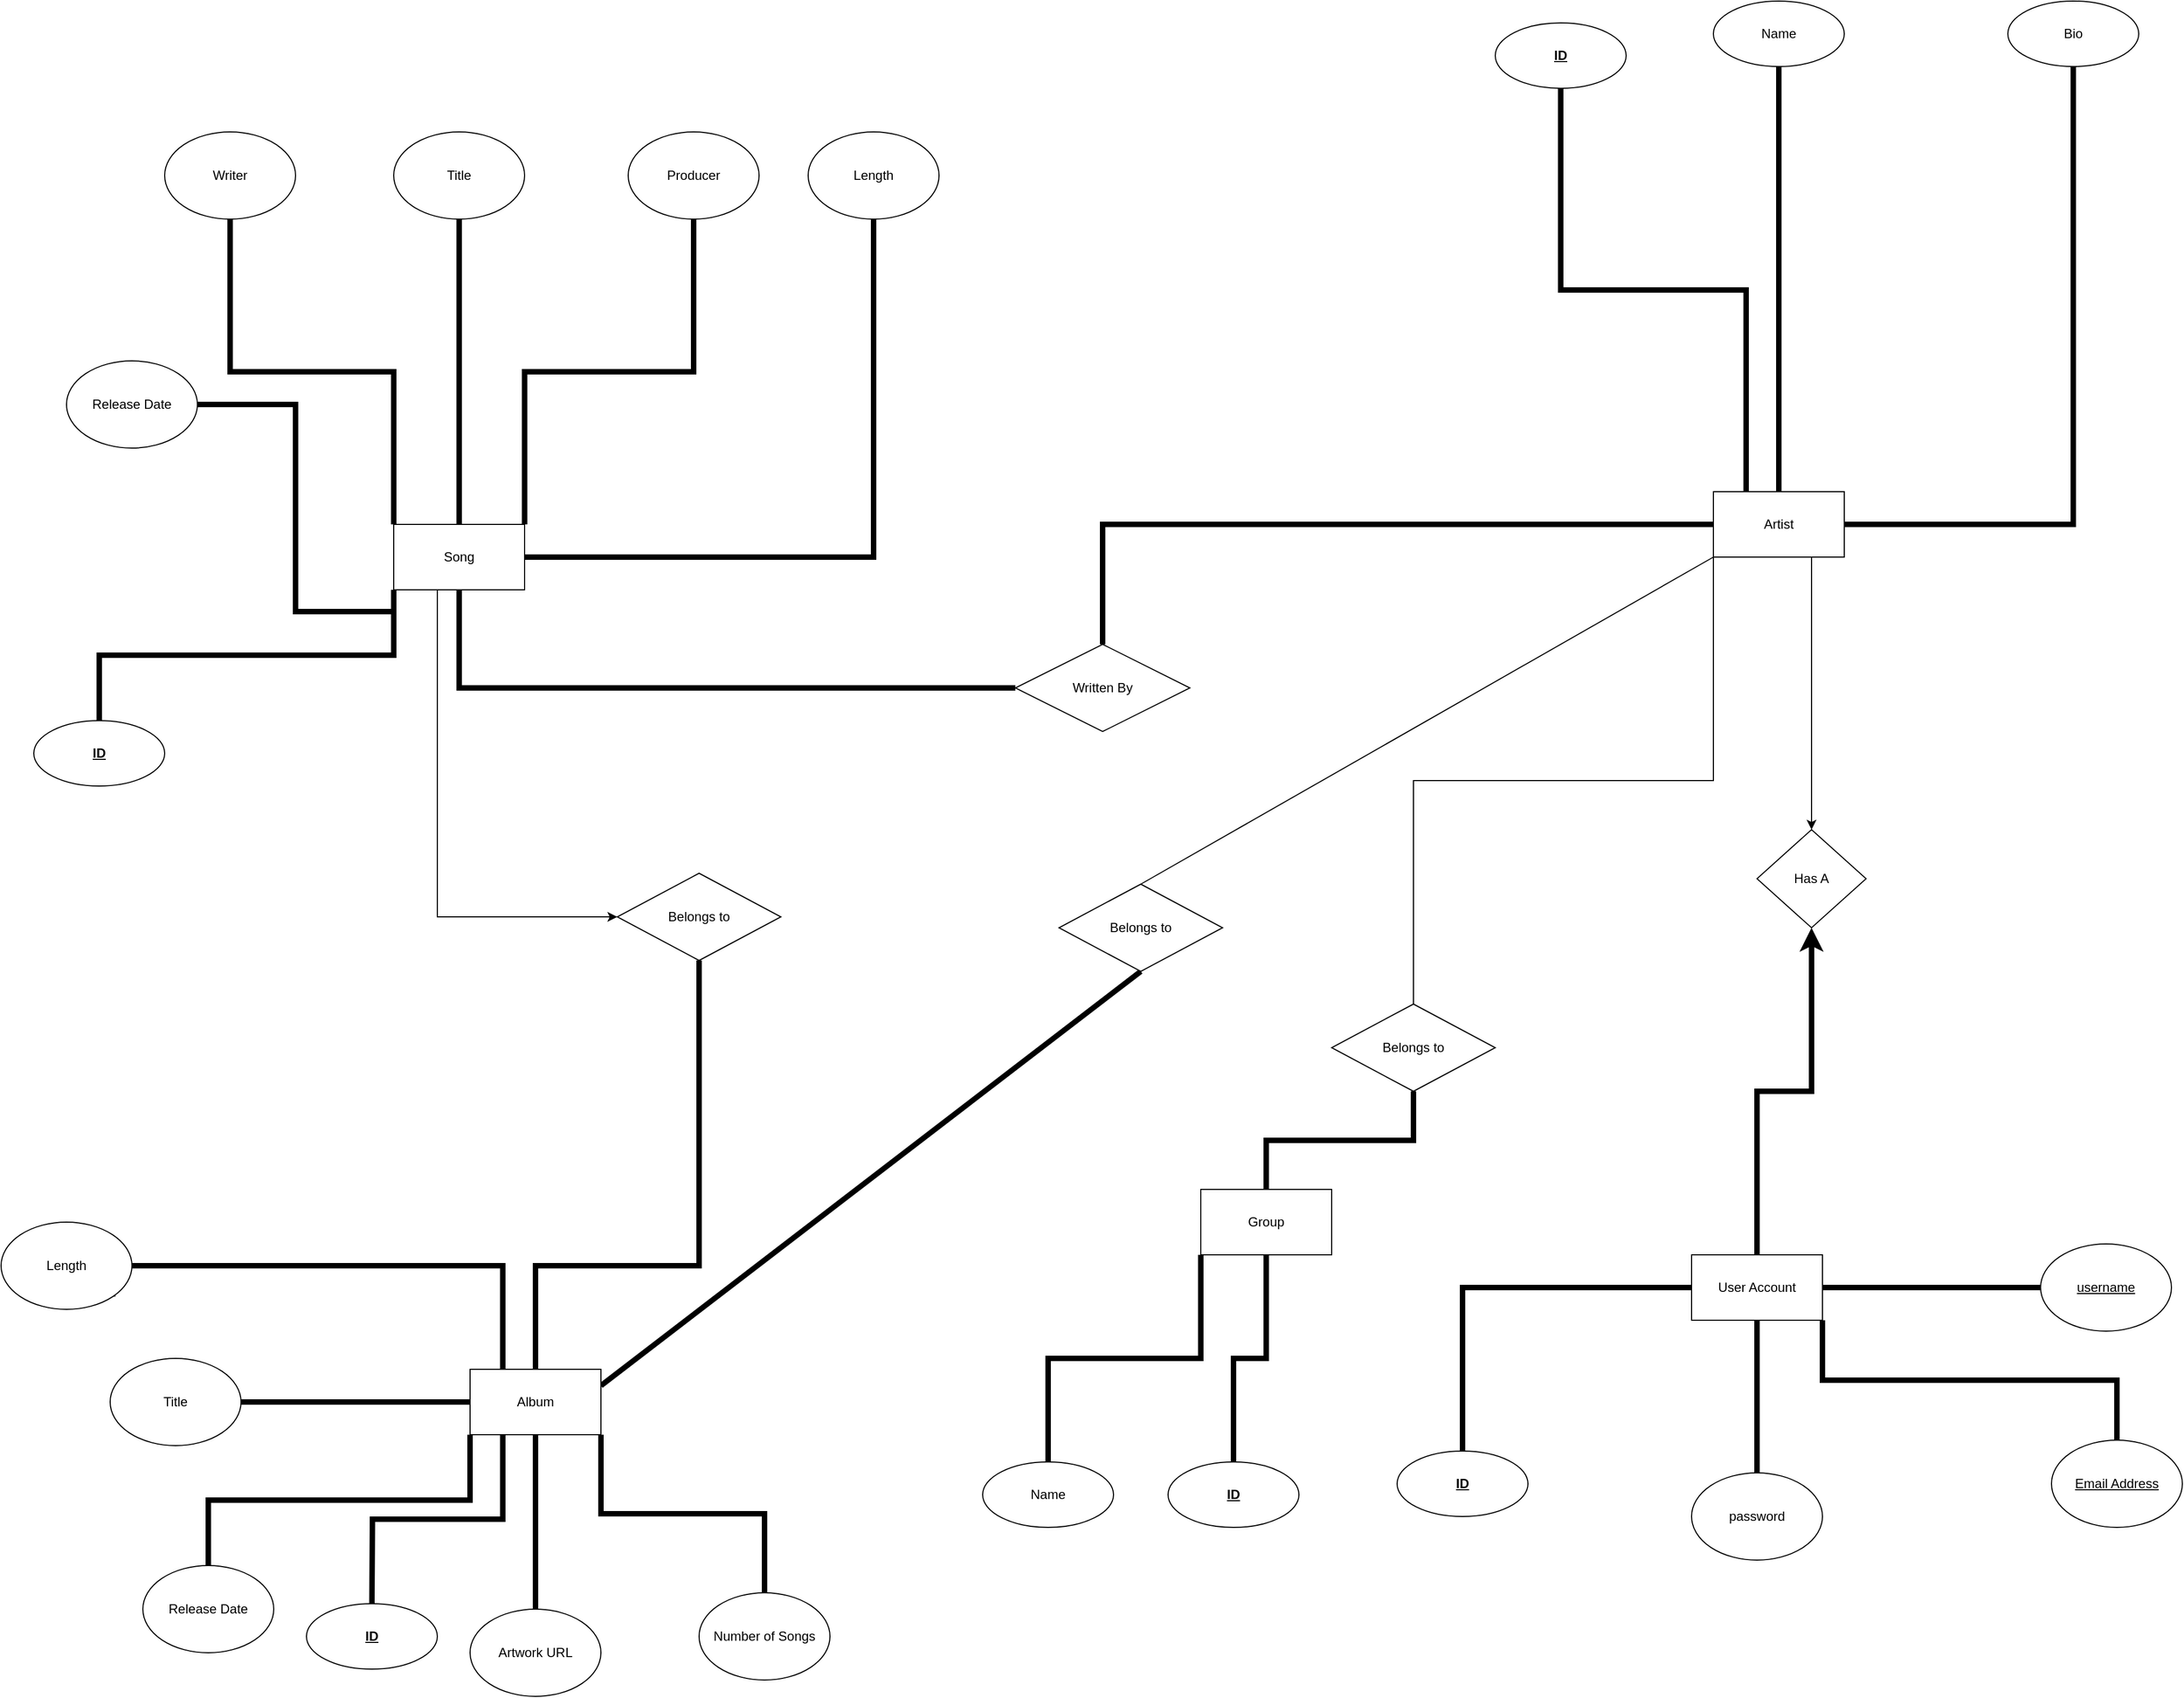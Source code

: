 <mxfile>
    <diagram id="VqXjDssocNXOkfD-5iYw" name="Page-1">
        <mxGraphModel dx="2901" dy="2206" grid="1" gridSize="10" guides="1" tooltips="1" connect="1" arrows="1" fold="1" page="1" pageScale="1" pageWidth="1100" pageHeight="850" math="0" shadow="0">
            <root>
                <mxCell id="0"/>
                <mxCell id="1" parent="0"/>
                <mxCell id="39" value="" style="edgeStyle=orthogonalEdgeStyle;rounded=0;orthogonalLoop=1;jettySize=auto;html=1;endArrow=none;endFill=0;strokeWidth=5;" parent="1" source="42" target="50" edge="1">
                    <mxGeometry relative="1" as="geometry"/>
                </mxCell>
                <mxCell id="40" value="" style="edgeStyle=orthogonalEdgeStyle;rounded=0;orthogonalLoop=1;jettySize=auto;html=1;endArrow=none;endFill=0;strokeWidth=5;" parent="1" source="42" target="51" edge="1">
                    <mxGeometry relative="1" as="geometry"/>
                </mxCell>
                <mxCell id="41" value="" style="edgeStyle=orthogonalEdgeStyle;rounded=0;orthogonalLoop=1;jettySize=auto;html=1;endArrow=none;endFill=0;strokeWidth=5;" parent="1" source="42" target="55" edge="1">
                    <mxGeometry relative="1" as="geometry">
                        <Array as="points">
                            <mxPoint x="490" y="-170"/>
                        </Array>
                    </mxGeometry>
                </mxCell>
                <mxCell id="72" style="edgeStyle=orthogonalEdgeStyle;rounded=0;orthogonalLoop=1;jettySize=auto;html=1;exitX=0;exitY=1;exitDx=0;exitDy=0;entryX=1;entryY=0.5;entryDx=0;entryDy=0;endArrow=none;endFill=0;strokeWidth=5;" parent="1" source="42" target="71" edge="1">
                    <mxGeometry relative="1" as="geometry"/>
                </mxCell>
                <mxCell id="77" style="edgeStyle=orthogonalEdgeStyle;rounded=0;orthogonalLoop=1;jettySize=auto;html=1;exitX=1;exitY=0;exitDx=0;exitDy=0;endArrow=none;endFill=0;strokeWidth=5;" parent="1" source="42" target="74" edge="1">
                    <mxGeometry relative="1" as="geometry"/>
                </mxCell>
                <mxCell id="79" style="edgeStyle=orthogonalEdgeStyle;rounded=0;orthogonalLoop=1;jettySize=auto;html=1;exitX=0;exitY=0;exitDx=0;exitDy=0;endArrow=none;endFill=0;strokeWidth=5;" parent="1" source="42" target="78" edge="1">
                    <mxGeometry relative="1" as="geometry"/>
                </mxCell>
                <mxCell id="88" style="edgeStyle=orthogonalEdgeStyle;rounded=0;orthogonalLoop=1;jettySize=auto;html=1;exitX=0;exitY=1;exitDx=0;exitDy=0;endArrow=none;endFill=0;strokeWidth=5;" parent="1" source="42" target="87" edge="1">
                    <mxGeometry relative="1" as="geometry"/>
                </mxCell>
                <mxCell id="42" value="Song" style="rounded=0;whiteSpace=wrap;html=1;" parent="1" vertex="1">
                    <mxGeometry x="430" y="-320" width="120" height="60" as="geometry"/>
                </mxCell>
                <mxCell id="43" value="" style="edgeStyle=orthogonalEdgeStyle;rounded=0;orthogonalLoop=1;jettySize=auto;html=1;endArrow=none;endFill=0;strokeWidth=5;" parent="1" source="47" target="53" edge="1">
                    <mxGeometry relative="1" as="geometry"/>
                </mxCell>
                <mxCell id="44" value="" style="edgeStyle=orthogonalEdgeStyle;rounded=0;orthogonalLoop=1;jettySize=auto;html=1;endArrow=none;endFill=0;strokeWidth=5;" parent="1" source="47" target="49" edge="1">
                    <mxGeometry relative="1" as="geometry">
                        <Array as="points">
                            <mxPoint x="560" y="360"/>
                            <mxPoint x="710" y="360"/>
                        </Array>
                    </mxGeometry>
                </mxCell>
                <mxCell id="45" value="" style="edgeStyle=orthogonalEdgeStyle;rounded=0;orthogonalLoop=1;jettySize=auto;html=1;endArrow=none;endFill=0;strokeWidth=5;" parent="1" source="47" target="52" edge="1">
                    <mxGeometry relative="1" as="geometry"/>
                </mxCell>
                <mxCell id="46" style="edgeStyle=none;orthogonalLoop=1;jettySize=auto;html=1;exitX=1;exitY=0.25;exitDx=0;exitDy=0;entryX=0.5;entryY=1;entryDx=0;entryDy=0;startArrow=none;startFill=0;endArrow=none;endFill=0;strokeWidth=5;" parent="1" source="47" target="70" edge="1">
                    <mxGeometry relative="1" as="geometry"/>
                </mxCell>
                <mxCell id="86" style="edgeStyle=orthogonalEdgeStyle;rounded=0;orthogonalLoop=1;jettySize=auto;html=1;exitX=0;exitY=1;exitDx=0;exitDy=0;endArrow=none;endFill=0;strokeWidth=5;" parent="1" source="47" target="85" edge="1">
                    <mxGeometry relative="1" as="geometry"/>
                </mxCell>
                <mxCell id="103" style="edgeStyle=orthogonalEdgeStyle;rounded=0;orthogonalLoop=1;jettySize=auto;html=1;exitX=1;exitY=1;exitDx=0;exitDy=0;endArrow=none;endFill=0;strokeWidth=5;" parent="1" source="47" target="102" edge="1">
                    <mxGeometry relative="1" as="geometry"/>
                </mxCell>
                <mxCell id="105" style="edgeStyle=orthogonalEdgeStyle;rounded=0;orthogonalLoop=1;jettySize=auto;html=1;exitX=0.25;exitY=1;exitDx=0;exitDy=0;endArrow=none;endFill=0;strokeWidth=5;" edge="1" parent="1" source="47">
                    <mxGeometry relative="1" as="geometry">
                        <mxPoint x="410" y="670" as="targetPoint"/>
                    </mxGeometry>
                </mxCell>
                <mxCell id="47" value="Album" style="rounded=0;whiteSpace=wrap;html=1;" parent="1" vertex="1">
                    <mxGeometry x="500" y="455" width="120" height="60" as="geometry"/>
                </mxCell>
                <mxCell id="48" value="" style="edgeStyle=orthogonalEdgeStyle;rounded=0;orthogonalLoop=1;jettySize=auto;html=1;endArrow=none;endFill=0;startArrow=classic;startFill=1;" parent="1" source="49" target="42" edge="1">
                    <mxGeometry relative="1" as="geometry">
                        <Array as="points">
                            <mxPoint x="470" y="40"/>
                        </Array>
                    </mxGeometry>
                </mxCell>
                <mxCell id="49" value="Belongs to" style="rhombus;whiteSpace=wrap;html=1;" parent="1" vertex="1">
                    <mxGeometry x="635" width="150" height="80" as="geometry"/>
                </mxCell>
                <mxCell id="50" value="Length" style="ellipse;whiteSpace=wrap;html=1;" parent="1" vertex="1">
                    <mxGeometry x="810" y="-680" width="120" height="80" as="geometry"/>
                </mxCell>
                <mxCell id="51" value="Title" style="ellipse;whiteSpace=wrap;html=1;" parent="1" vertex="1">
                    <mxGeometry x="430" y="-680" width="120" height="80" as="geometry"/>
                </mxCell>
                <mxCell id="52" value="Title" style="ellipse;whiteSpace=wrap;html=1;" parent="1" vertex="1">
                    <mxGeometry x="170" y="445" width="120" height="80" as="geometry"/>
                </mxCell>
                <mxCell id="53" value="Artwork URL" style="ellipse;whiteSpace=wrap;html=1;" parent="1" vertex="1">
                    <mxGeometry x="500" y="675" width="120" height="80" as="geometry"/>
                </mxCell>
                <mxCell id="54" value="" style="edgeStyle=orthogonalEdgeStyle;rounded=0;orthogonalLoop=1;jettySize=auto;html=1;endArrow=none;endFill=0;strokeWidth=5;" parent="1" source="55" target="59" edge="1">
                    <mxGeometry relative="1" as="geometry">
                        <Array as="points">
                            <mxPoint x="1080" y="-320"/>
                        </Array>
                    </mxGeometry>
                </mxCell>
                <mxCell id="55" value="Written By" style="rhombus;whiteSpace=wrap;html=1;rounded=0;" parent="1" vertex="1">
                    <mxGeometry x="1000" y="-210" width="160" height="80" as="geometry"/>
                </mxCell>
                <mxCell id="56" value="" style="edgeStyle=orthogonalEdgeStyle;rounded=0;orthogonalLoop=1;jettySize=auto;html=1;endArrow=none;endFill=0;strokeWidth=5;" parent="1" source="59" target="60" edge="1">
                    <mxGeometry relative="1" as="geometry"/>
                </mxCell>
                <mxCell id="57" value="" style="edgeStyle=orthogonalEdgeStyle;rounded=0;orthogonalLoop=1;jettySize=auto;html=1;endArrow=none;endFill=0;strokeWidth=5;" parent="1" source="59" target="61" edge="1">
                    <mxGeometry relative="1" as="geometry"/>
                </mxCell>
                <mxCell id="58" style="edgeStyle=none;orthogonalLoop=1;jettySize=auto;html=1;exitX=0;exitY=1;exitDx=0;exitDy=0;entryX=0.5;entryY=0;entryDx=0;entryDy=0;startArrow=none;startFill=0;endArrow=none;endFill=0;strokeWidth=1;" parent="1" source="59" target="70" edge="1">
                    <mxGeometry relative="1" as="geometry"/>
                </mxCell>
                <mxCell id="84" value="" style="edgeStyle=orthogonalEdgeStyle;rounded=0;orthogonalLoop=1;jettySize=auto;html=1;endArrow=classic;endFill=1;strokeWidth=1;" parent="1" source="59" target="69" edge="1">
                    <mxGeometry relative="1" as="geometry">
                        <Array as="points">
                            <mxPoint x="1730" y="-200"/>
                            <mxPoint x="1730" y="-200"/>
                        </Array>
                    </mxGeometry>
                </mxCell>
                <mxCell id="98" style="edgeStyle=orthogonalEdgeStyle;rounded=0;orthogonalLoop=1;jettySize=auto;html=1;exitX=0;exitY=1;exitDx=0;exitDy=0;endArrow=none;endFill=0;strokeWidth=1;" parent="1" source="59" target="97" edge="1">
                    <mxGeometry relative="1" as="geometry"/>
                </mxCell>
                <mxCell id="109" style="edgeStyle=orthogonalEdgeStyle;rounded=0;orthogonalLoop=1;jettySize=auto;html=1;exitX=0.25;exitY=0;exitDx=0;exitDy=0;entryX=0.5;entryY=1;entryDx=0;entryDy=0;endArrow=none;endFill=0;strokeWidth=5;" edge="1" parent="1" source="59" target="108">
                    <mxGeometry relative="1" as="geometry"/>
                </mxCell>
                <mxCell id="59" value="Artist" style="rounded=0;whiteSpace=wrap;html=1;" parent="1" vertex="1">
                    <mxGeometry x="1640" y="-350" width="120" height="60" as="geometry"/>
                </mxCell>
                <mxCell id="60" value="Name" style="ellipse;whiteSpace=wrap;html=1;rounded=0;" parent="1" vertex="1">
                    <mxGeometry x="1640" y="-800" width="120" height="60" as="geometry"/>
                </mxCell>
                <mxCell id="61" value="Bio" style="ellipse;whiteSpace=wrap;html=1;rounded=0;" parent="1" vertex="1">
                    <mxGeometry x="1910" y="-800" width="120" height="60" as="geometry"/>
                </mxCell>
                <mxCell id="62" value="" style="edgeStyle=orthogonalEdgeStyle;rounded=0;orthogonalLoop=1;jettySize=auto;html=1;startArrow=none;startFill=0;endArrow=none;endFill=0;strokeWidth=5;" parent="1" source="65" target="67" edge="1">
                    <mxGeometry relative="1" as="geometry"/>
                </mxCell>
                <mxCell id="63" value="" style="edgeStyle=orthogonalEdgeStyle;rounded=0;orthogonalLoop=1;jettySize=auto;html=1;startArrow=none;startFill=0;endArrow=none;endFill=0;strokeWidth=5;" parent="1" source="65" target="66" edge="1">
                    <mxGeometry relative="1" as="geometry"/>
                </mxCell>
                <mxCell id="64" value="" style="edgeStyle=orthogonalEdgeStyle;rounded=0;orthogonalLoop=1;jettySize=auto;html=1;startArrow=none;startFill=0;endArrow=classic;endFill=1;strokeWidth=5;" parent="1" source="65" target="69" edge="1">
                    <mxGeometry relative="1" as="geometry"/>
                </mxCell>
                <mxCell id="81" value="" style="edgeStyle=orthogonalEdgeStyle;rounded=0;orthogonalLoop=1;jettySize=auto;html=1;endArrow=none;endFill=0;strokeWidth=5;endSize=5;" parent="1" source="65" target="80" edge="1">
                    <mxGeometry relative="1" as="geometry"/>
                </mxCell>
                <mxCell id="83" style="edgeStyle=orthogonalEdgeStyle;rounded=0;orthogonalLoop=1;jettySize=auto;html=1;exitX=1;exitY=1;exitDx=0;exitDy=0;endArrow=none;endFill=0;strokeWidth=5;endSize=5;" parent="1" source="65" target="82" edge="1">
                    <mxGeometry relative="1" as="geometry"/>
                </mxCell>
                <mxCell id="65" value="User Account" style="rounded=0;whiteSpace=wrap;html=1;" parent="1" vertex="1">
                    <mxGeometry x="1620" y="350" width="120" height="60" as="geometry"/>
                </mxCell>
                <mxCell id="66" value="&lt;u&gt;username&lt;/u&gt;" style="ellipse;whiteSpace=wrap;html=1;" parent="1" vertex="1">
                    <mxGeometry x="1940" y="340" width="120" height="80" as="geometry"/>
                </mxCell>
                <mxCell id="67" value="password" style="ellipse;whiteSpace=wrap;html=1;" parent="1" vertex="1">
                    <mxGeometry x="1620" y="550" width="120" height="80" as="geometry"/>
                </mxCell>
                <mxCell id="69" value="Has A" style="rhombus;whiteSpace=wrap;html=1;rounded=0;" parent="1" vertex="1">
                    <mxGeometry x="1680" y="-40" width="100" height="90" as="geometry"/>
                </mxCell>
                <mxCell id="70" value="Belongs to" style="rhombus;whiteSpace=wrap;html=1;" parent="1" vertex="1">
                    <mxGeometry x="1040" y="10" width="150" height="80" as="geometry"/>
                </mxCell>
                <mxCell id="71" value="Release Date" style="ellipse;whiteSpace=wrap;html=1;" parent="1" vertex="1">
                    <mxGeometry x="130" y="-470" width="120" height="80" as="geometry"/>
                </mxCell>
                <mxCell id="74" value="Producer" style="ellipse;whiteSpace=wrap;html=1;" parent="1" vertex="1">
                    <mxGeometry x="645" y="-680" width="120" height="80" as="geometry"/>
                </mxCell>
                <mxCell id="78" value="Writer" style="ellipse;whiteSpace=wrap;html=1;" parent="1" vertex="1">
                    <mxGeometry x="220" y="-680" width="120" height="80" as="geometry"/>
                </mxCell>
                <mxCell id="80" value="&lt;b&gt;&lt;u&gt;ID&lt;/u&gt;&lt;/b&gt;" style="ellipse;whiteSpace=wrap;html=1;rounded=0;" parent="1" vertex="1">
                    <mxGeometry x="1350" y="530" width="120" height="60" as="geometry"/>
                </mxCell>
                <mxCell id="82" value="&lt;u&gt;Email Address&lt;/u&gt;" style="ellipse;whiteSpace=wrap;html=1;" parent="1" vertex="1">
                    <mxGeometry x="1950" y="520" width="120" height="80" as="geometry"/>
                </mxCell>
                <mxCell id="85" value="Release Date" style="ellipse;whiteSpace=wrap;html=1;" parent="1" vertex="1">
                    <mxGeometry x="200" y="635" width="120" height="80" as="geometry"/>
                </mxCell>
                <mxCell id="87" value="&lt;b&gt;&lt;u&gt;ID&lt;/u&gt;&lt;/b&gt;" style="ellipse;whiteSpace=wrap;html=1;rounded=0;" parent="1" vertex="1">
                    <mxGeometry x="100" y="-140" width="120" height="60" as="geometry"/>
                </mxCell>
                <mxCell id="96" style="edgeStyle=orthogonalEdgeStyle;rounded=0;orthogonalLoop=1;jettySize=auto;html=1;exitX=0;exitY=1;exitDx=0;exitDy=0;entryX=0.5;entryY=0;entryDx=0;entryDy=0;endArrow=none;endFill=0;strokeWidth=5;" parent="1" source="92" target="95" edge="1">
                    <mxGeometry relative="1" as="geometry"/>
                </mxCell>
                <mxCell id="107" style="edgeStyle=orthogonalEdgeStyle;rounded=0;orthogonalLoop=1;jettySize=auto;html=1;exitX=0.5;exitY=1;exitDx=0;exitDy=0;entryX=0.5;entryY=0;entryDx=0;entryDy=0;endArrow=none;endFill=0;strokeWidth=5;" edge="1" parent="1" source="92" target="106">
                    <mxGeometry relative="1" as="geometry"/>
                </mxCell>
                <mxCell id="92" value="Group" style="rounded=0;whiteSpace=wrap;html=1;" parent="1" vertex="1">
                    <mxGeometry x="1170" y="290" width="120" height="60" as="geometry"/>
                </mxCell>
                <mxCell id="95" value="Name" style="ellipse;whiteSpace=wrap;html=1;rounded=0;" parent="1" vertex="1">
                    <mxGeometry x="970" y="540" width="120" height="60" as="geometry"/>
                </mxCell>
                <mxCell id="99" style="edgeStyle=orthogonalEdgeStyle;rounded=0;orthogonalLoop=1;jettySize=auto;html=1;exitX=0.5;exitY=1;exitDx=0;exitDy=0;entryX=0.5;entryY=0;entryDx=0;entryDy=0;endArrow=none;endFill=0;strokeWidth=5;" parent="1" source="97" target="92" edge="1">
                    <mxGeometry relative="1" as="geometry"/>
                </mxCell>
                <mxCell id="97" value="Belongs to" style="rhombus;whiteSpace=wrap;html=1;" parent="1" vertex="1">
                    <mxGeometry x="1290" y="120" width="150" height="80" as="geometry"/>
                </mxCell>
                <mxCell id="101" style="edgeStyle=orthogonalEdgeStyle;rounded=0;orthogonalLoop=1;jettySize=auto;html=1;exitX=1;exitY=1;exitDx=0;exitDy=0;entryX=0.25;entryY=0;entryDx=0;entryDy=0;endArrow=none;endFill=0;strokeWidth=5;" parent="1" source="100" target="47" edge="1">
                    <mxGeometry relative="1" as="geometry">
                        <Array as="points">
                            <mxPoint x="172" y="360"/>
                            <mxPoint x="530" y="360"/>
                        </Array>
                    </mxGeometry>
                </mxCell>
                <mxCell id="100" value="Length" style="ellipse;whiteSpace=wrap;html=1;" parent="1" vertex="1">
                    <mxGeometry x="70" y="320" width="120" height="80" as="geometry"/>
                </mxCell>
                <mxCell id="102" value="Number of Songs" style="ellipse;whiteSpace=wrap;html=1;" parent="1" vertex="1">
                    <mxGeometry x="710" y="660" width="120" height="80" as="geometry"/>
                </mxCell>
                <mxCell id="104" value="&lt;b&gt;&lt;u&gt;ID&lt;/u&gt;&lt;/b&gt;" style="ellipse;whiteSpace=wrap;html=1;rounded=0;" vertex="1" parent="1">
                    <mxGeometry x="350" y="670" width="120" height="60" as="geometry"/>
                </mxCell>
                <mxCell id="106" value="&lt;b&gt;&lt;u&gt;ID&lt;/u&gt;&lt;/b&gt;" style="ellipse;whiteSpace=wrap;html=1;rounded=0;" vertex="1" parent="1">
                    <mxGeometry x="1140" y="540" width="120" height="60" as="geometry"/>
                </mxCell>
                <mxCell id="108" value="&lt;b&gt;&lt;u&gt;ID&lt;/u&gt;&lt;/b&gt;" style="ellipse;whiteSpace=wrap;html=1;rounded=0;" vertex="1" parent="1">
                    <mxGeometry x="1440" y="-780" width="120" height="60" as="geometry"/>
                </mxCell>
            </root>
        </mxGraphModel>
    </diagram>
</mxfile>